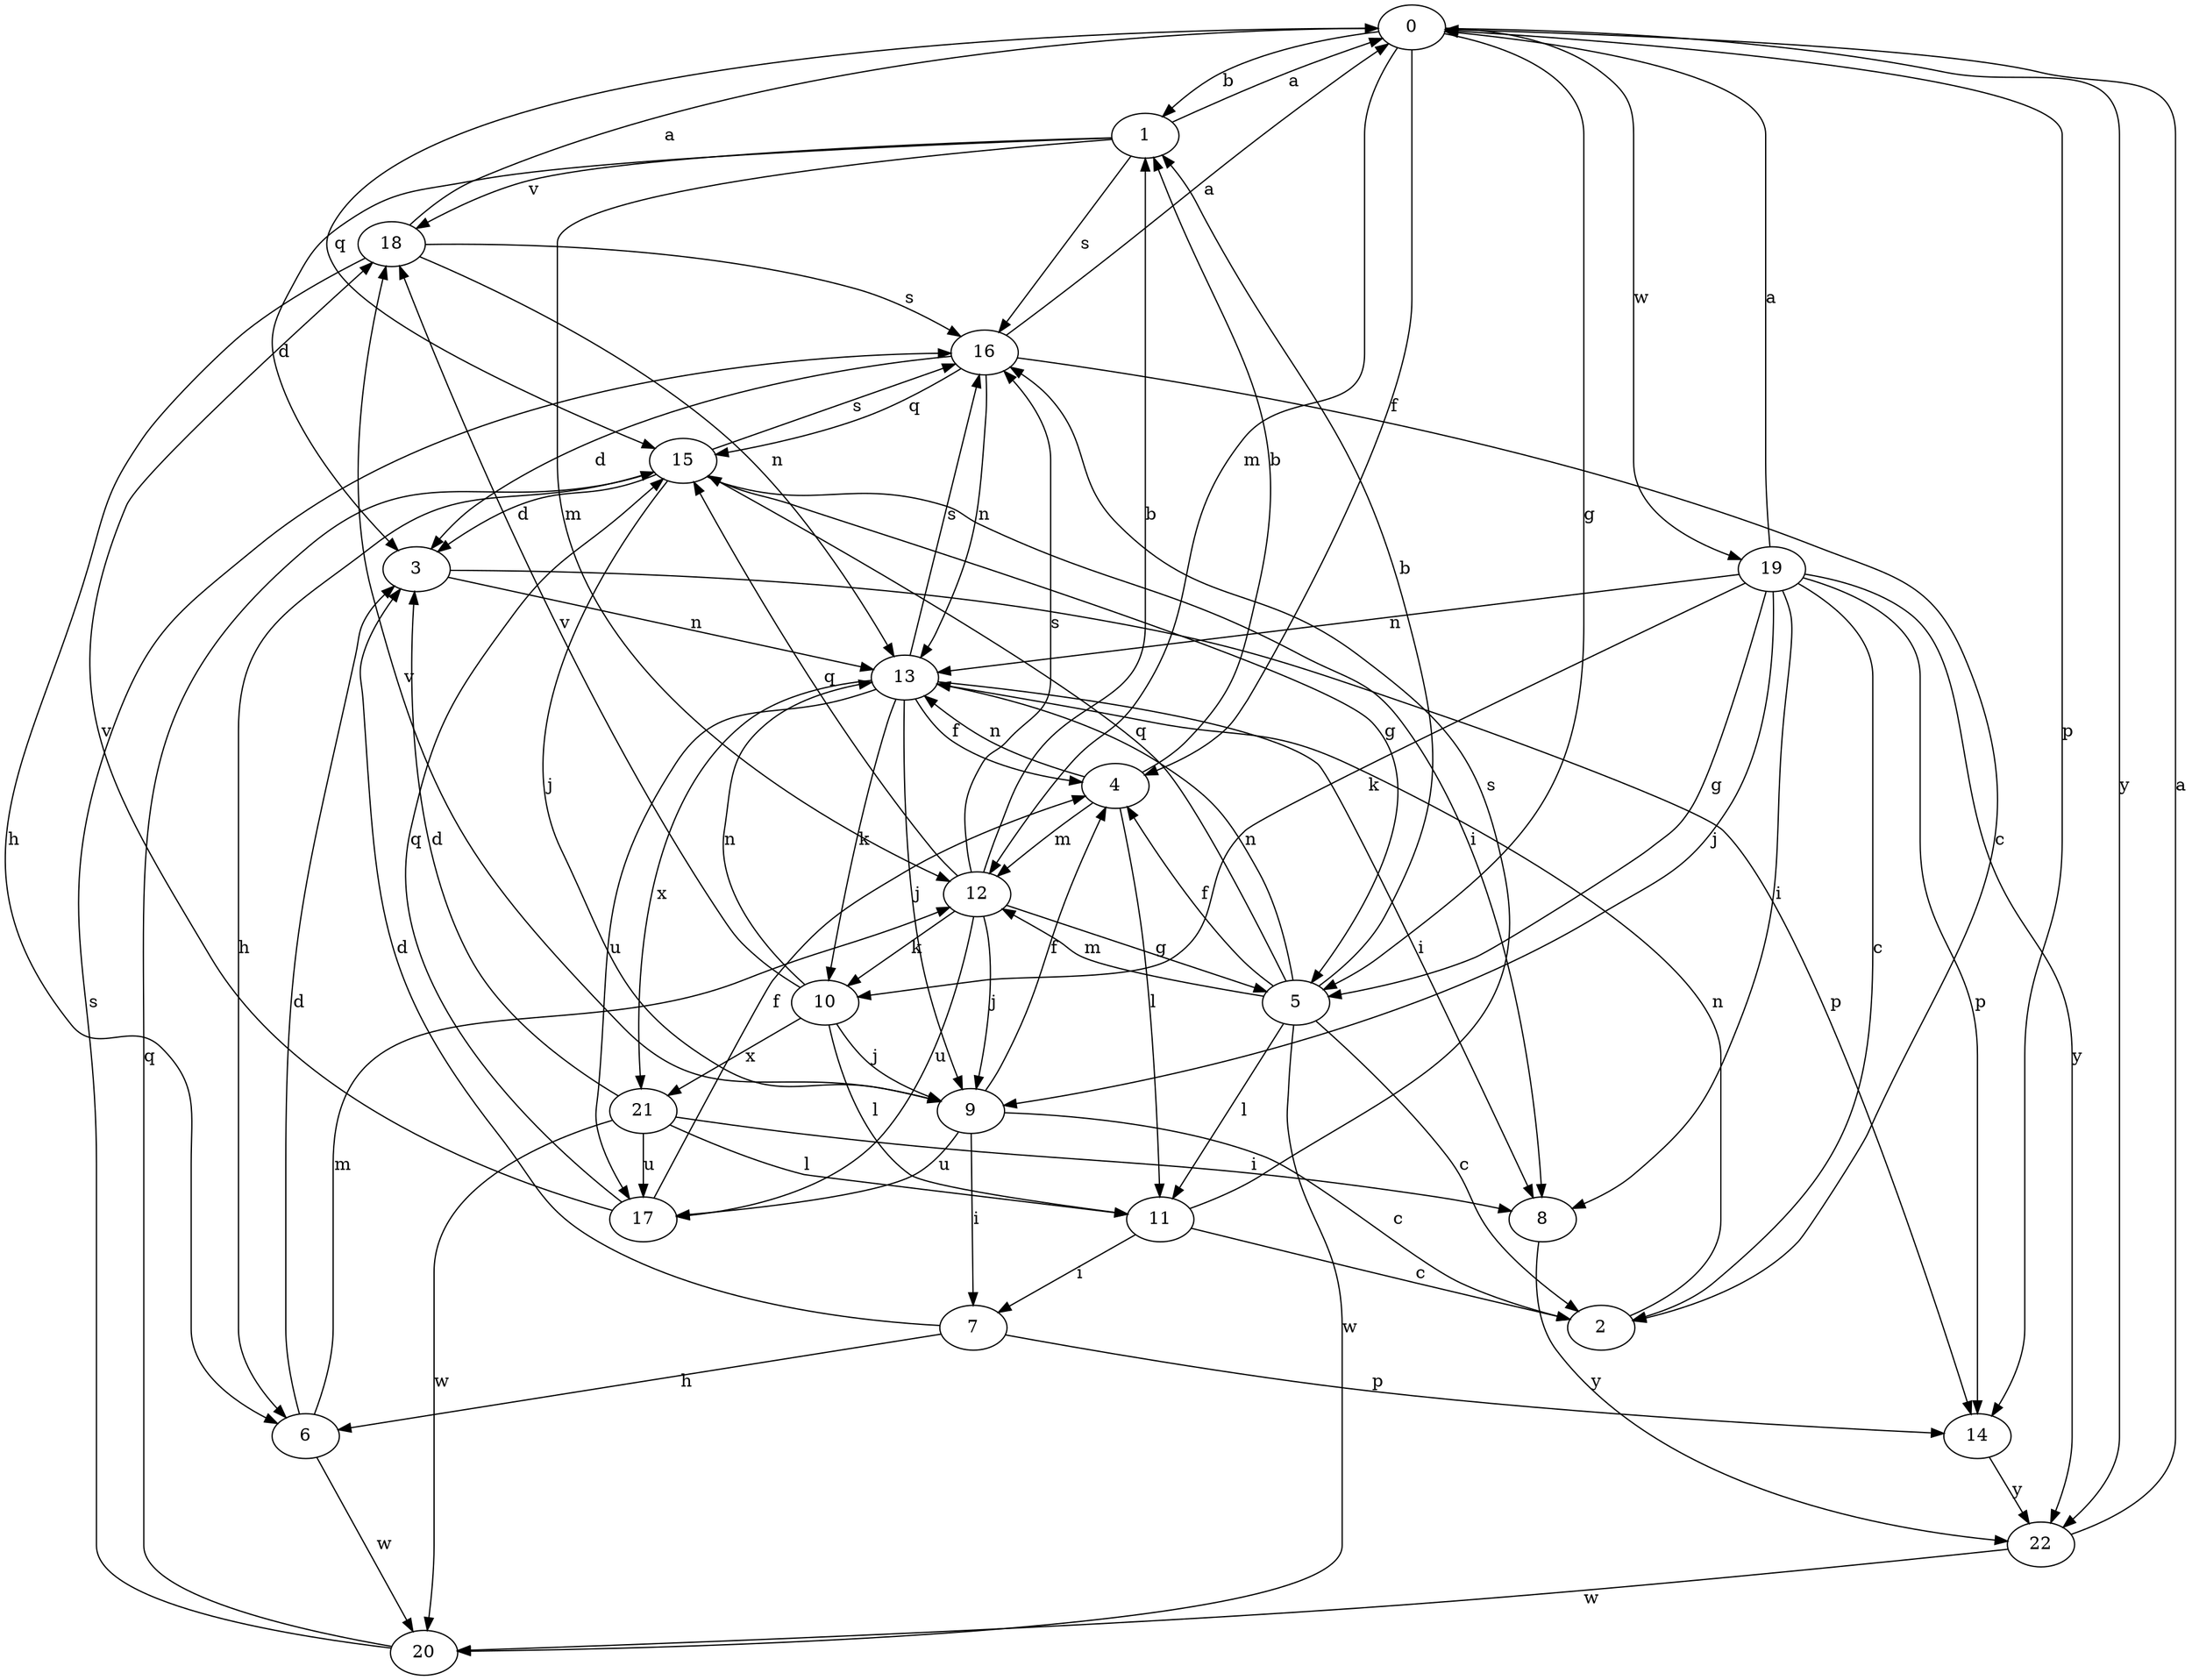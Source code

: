 strict digraph  {
0;
1;
2;
3;
4;
5;
6;
7;
8;
9;
10;
11;
12;
13;
14;
15;
16;
17;
18;
19;
20;
21;
22;
0 -> 1  [label=b];
0 -> 4  [label=f];
0 -> 5  [label=g];
0 -> 12  [label=m];
0 -> 14  [label=p];
0 -> 15  [label=q];
0 -> 19  [label=w];
0 -> 22  [label=y];
1 -> 0  [label=a];
1 -> 3  [label=d];
1 -> 12  [label=m];
1 -> 16  [label=s];
1 -> 18  [label=v];
2 -> 13  [label=n];
3 -> 13  [label=n];
3 -> 14  [label=p];
4 -> 1  [label=b];
4 -> 11  [label=l];
4 -> 12  [label=m];
4 -> 13  [label=n];
5 -> 1  [label=b];
5 -> 2  [label=c];
5 -> 4  [label=f];
5 -> 11  [label=l];
5 -> 12  [label=m];
5 -> 13  [label=n];
5 -> 15  [label=q];
5 -> 20  [label=w];
6 -> 3  [label=d];
6 -> 12  [label=m];
6 -> 20  [label=w];
7 -> 3  [label=d];
7 -> 6  [label=h];
7 -> 14  [label=p];
8 -> 22  [label=y];
9 -> 2  [label=c];
9 -> 4  [label=f];
9 -> 7  [label=i];
9 -> 17  [label=u];
9 -> 18  [label=v];
10 -> 9  [label=j];
10 -> 11  [label=l];
10 -> 13  [label=n];
10 -> 18  [label=v];
10 -> 21  [label=x];
11 -> 2  [label=c];
11 -> 7  [label=i];
11 -> 16  [label=s];
12 -> 1  [label=b];
12 -> 5  [label=g];
12 -> 9  [label=j];
12 -> 10  [label=k];
12 -> 15  [label=q];
12 -> 16  [label=s];
12 -> 17  [label=u];
13 -> 4  [label=f];
13 -> 8  [label=i];
13 -> 9  [label=j];
13 -> 10  [label=k];
13 -> 16  [label=s];
13 -> 17  [label=u];
13 -> 21  [label=x];
14 -> 22  [label=y];
15 -> 3  [label=d];
15 -> 5  [label=g];
15 -> 6  [label=h];
15 -> 8  [label=i];
15 -> 9  [label=j];
15 -> 16  [label=s];
16 -> 0  [label=a];
16 -> 2  [label=c];
16 -> 3  [label=d];
16 -> 13  [label=n];
16 -> 15  [label=q];
17 -> 4  [label=f];
17 -> 15  [label=q];
17 -> 18  [label=v];
18 -> 0  [label=a];
18 -> 6  [label=h];
18 -> 13  [label=n];
18 -> 16  [label=s];
19 -> 0  [label=a];
19 -> 2  [label=c];
19 -> 5  [label=g];
19 -> 8  [label=i];
19 -> 9  [label=j];
19 -> 10  [label=k];
19 -> 13  [label=n];
19 -> 14  [label=p];
19 -> 22  [label=y];
20 -> 15  [label=q];
20 -> 16  [label=s];
21 -> 3  [label=d];
21 -> 8  [label=i];
21 -> 11  [label=l];
21 -> 17  [label=u];
21 -> 20  [label=w];
22 -> 0  [label=a];
22 -> 20  [label=w];
}
